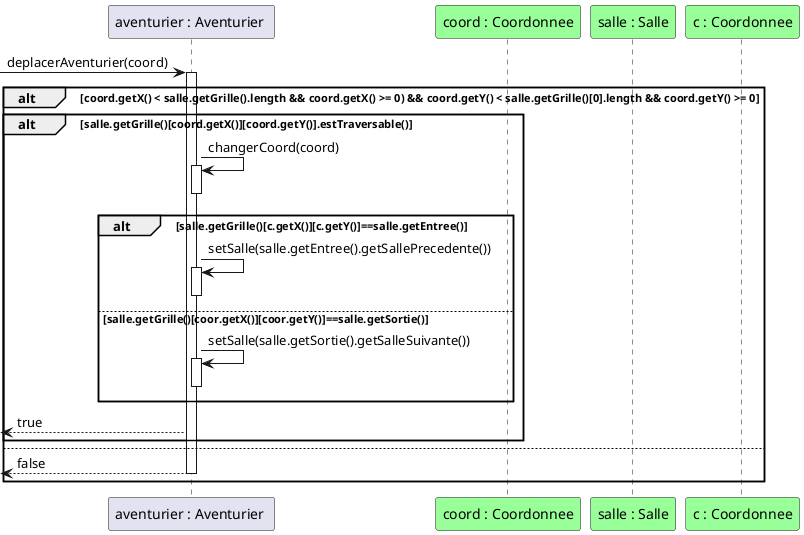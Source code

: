@startuml

participant "aventurier : Aventurier " as av
participant "coord : Coordonnee" as c #99FF99
participant "salle : Salle" as s #99FF99
participant "c : Coordonnee" as co #99FF99

->av : deplacerAventurier(coord)
activate av

alt coord.getX() < salle.getGrille().length && coord.getX() >= 0) && coord.getY() < salle.getGrille()[0].length && coord.getY() >= 0

alt salle.getGrille()[coord.getX()][coord.getY()].estTraversable()

av->av : changerCoord(coord)
activate av
deactivate av

alt salle.getGrille()[c.getX()][c.getY()]==salle.getEntree()
av->av : setSalle(salle.getEntree().getSallePrecedente())
activate av
deactivate av
else salle.getGrille()[coor.getX()][coor.getY()]==salle.getSortie()
av->av : setSalle(salle.getSortie().getSalleSuivante())
activate av
deactivate av
end
<--av:true
end
else
<--av : false
deactivate av
end

@enduml